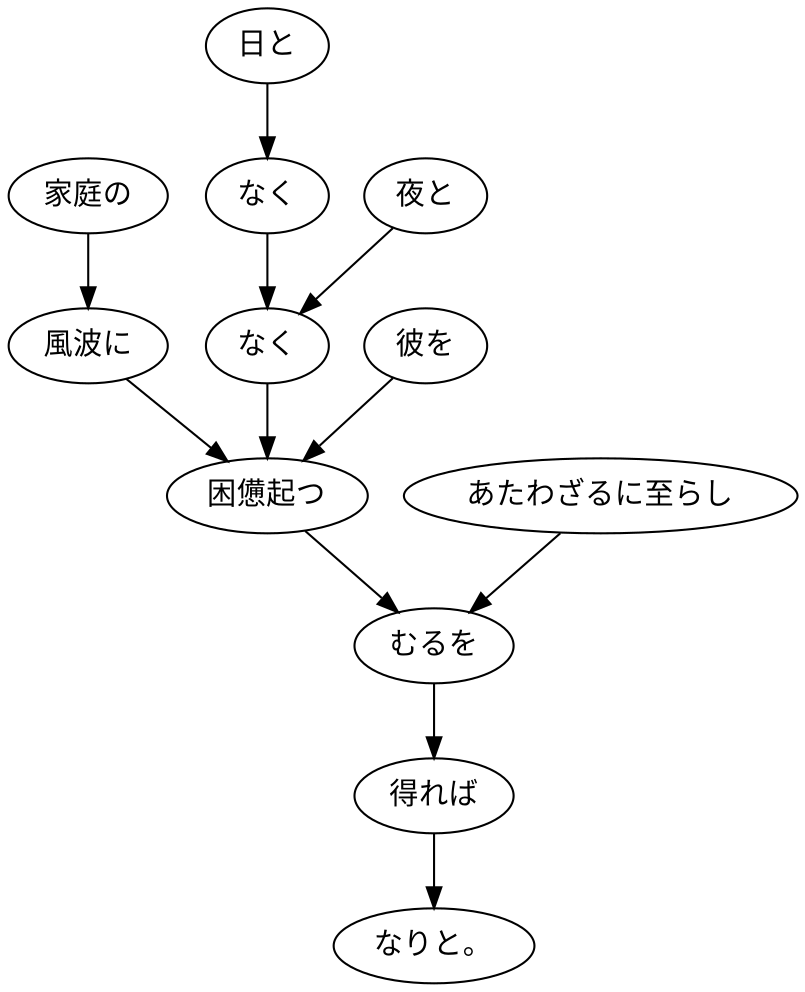 digraph graph8904 {
	node0 [label="家庭の"];
	node1 [label="風波に"];
	node2 [label="日と"];
	node3 [label="なく"];
	node4 [label="夜と"];
	node5 [label="なく"];
	node6 [label="彼を"];
	node7 [label="困憊起つ"];
	node8 [label="あたわざるに至らし"];
	node9 [label="むるを"];
	node10 [label="得れば"];
	node11 [label="なりと。"];
	node0 -> node1;
	node1 -> node7;
	node2 -> node3;
	node3 -> node5;
	node4 -> node5;
	node5 -> node7;
	node6 -> node7;
	node7 -> node9;
	node8 -> node9;
	node9 -> node10;
	node10 -> node11;
}
